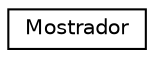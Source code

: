 digraph "Graphical Class Hierarchy"
{
  edge [fontname="Helvetica",fontsize="10",labelfontname="Helvetica",labelfontsize="10"];
  node [fontname="Helvetica",fontsize="10",shape=record];
  rankdir="LR";
  Node0 [label="Mostrador",height=0.2,width=0.4,color="black", fillcolor="white", style="filled",URL="$class_mostrador.html"];
}
